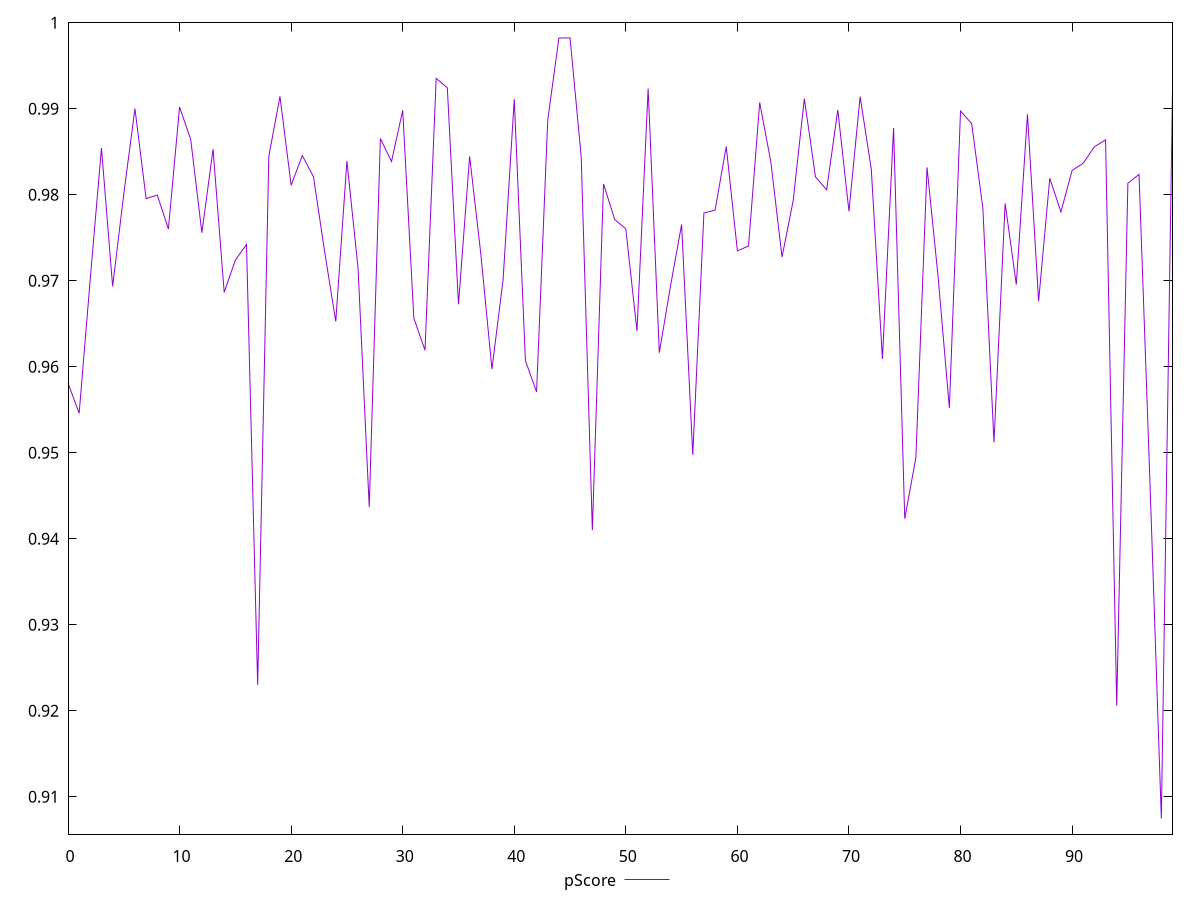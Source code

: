 reset

$pScore <<EOF
0 0.9581029502104154
1 0.9545879688251905
2 0.9703015254351843
3 0.9854287945859688
4 0.9693515266084232
5 0.9800859574022598
6 0.9900118102929125
7 0.9795524433755449
8 0.9799574967525465
9 0.9760213245836695
10 0.9901969103101946
11 0.9864232518105549
12 0.9755709301694238
13 0.9852959035390119
14 0.968650895576567
15 0.9723941691531705
16 0.9742174104847314
17 0.9230087688066603
18 0.9844751641926708
19 0.9914426047490285
20 0.9810907354737877
21 0.9845556609222559
22 0.9820958715852545
23 0.9734071848247692
24 0.9652730155091789
25 0.9839091485666688
26 0.971449634464058
27 0.9436814873254793
28 0.9865250172004043
29 0.9838614707910001
30 0.9898111585600056
31 0.9656314238940813
32 0.9619187676615193
33 0.9935253383435017
34 0.9924272755552683
35 0.9672655316599792
36 0.9844609440560903
37 0.9731319714863906
38 0.9597279367788505
39 0.97012802910566
40 0.9911125579659426
41 0.9607086250999001
42 0.9570755631299503
43 0.9886561928166102
44 0.9982196069557754
45 0.9982334894116336
46 0.9844204752365333
47 0.9410101535642725
48 0.981251380389555
49 0.9771237549751934
50 0.9760316926385859
51 0.9641514469834728
52 0.9923373781889655
53 0.9616314744934513
54 0.9693412102497134
55 0.9765356024025547
56 0.9497450550864159
57 0.9778799383909953
58 0.9782119677186053
59 0.9856084233142672
60 0.9734738965627225
61 0.9740385174185715
62 0.9907230861256662
63 0.9837976407105162
64 0.9727535282523617
65 0.979307643575412
66 0.9911659955756623
67 0.9820730251025085
68 0.9805744583331337
69 0.9898605356830703
70 0.9780744598600447
71 0.9913980975186663
72 0.9829953721431223
73 0.9608989173499612
74 0.9877536927604413
75 0.9423309391873042
76 0.9494301030144492
77 0.983173355538649
78 0.9703261688181192
79 0.9552009197946495
80 0.9897389607062126
81 0.988263626850828
82 0.9784803720918975
83 0.9512058831235848
84 0.978991673680224
85 0.9695600883126618
86 0.9893567614546526
87 0.9676149451445677
88 0.9819202280508936
89 0.9780035598106789
90 0.9828215834512378
91 0.9836725817510152
92 0.9855794113446585
93 0.9863768891933455
94 0.920591275482786
95 0.9813303275450543
96 0.9823653152129415
97 0.9458217434293316
98 0.9074723794532968
99 0.992107675635017
EOF

set key outside below
set xrange [0:99]
set yrange [0.9056571572541301:1.0000487116108003]
set trange [0.9056571572541301:1.0000487116108003]
set terminal svg size 640, 500 enhanced background rgb 'white'
set output "reports/report_00027_2021-02-24T12-40-31.850Z/first-contentful-paint/samples/agenda/pScore/values.svg"

plot $pScore title "pScore" with line

reset
